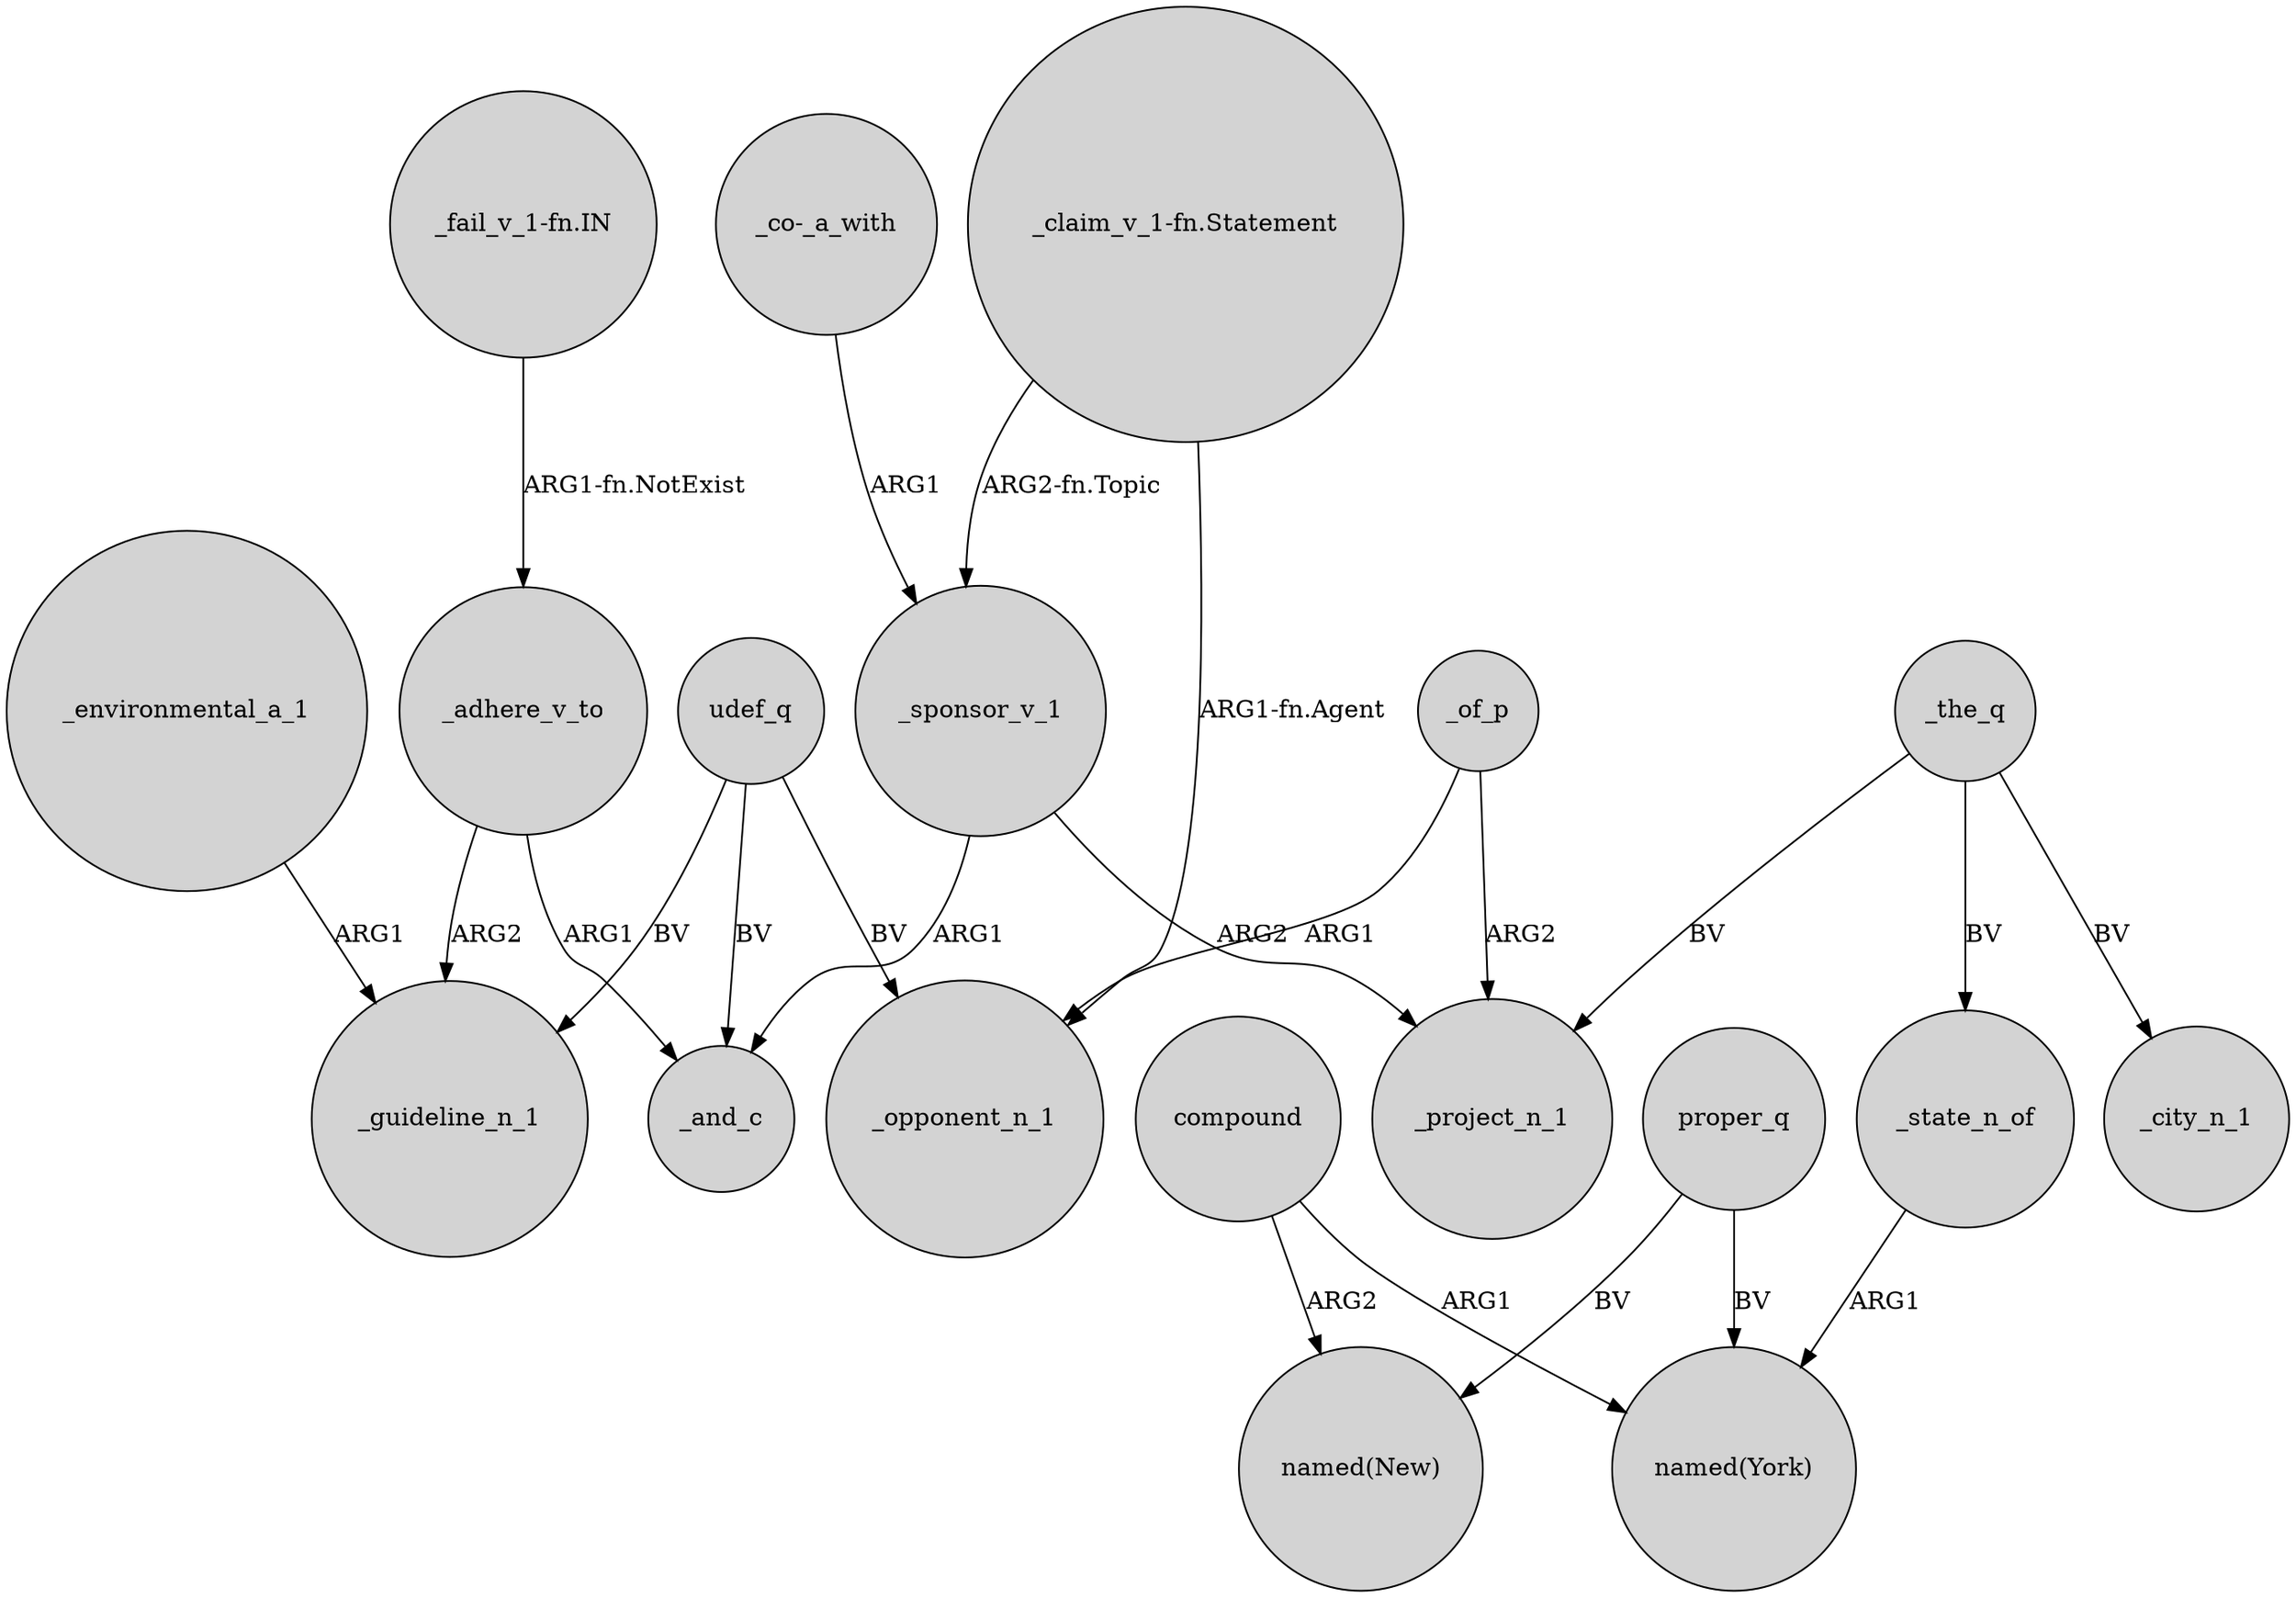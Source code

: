 digraph {
	node [shape=circle style=filled]
	"_fail_v_1-fn.IN" -> _adhere_v_to [label="ARG1-fn.NotExist"]
	compound -> "named(New)" [label=ARG2]
	proper_q -> "named(New)" [label=BV]
	"_claim_v_1-fn.Statement" -> _opponent_n_1 [label="ARG1-fn.Agent"]
	udef_q -> _guideline_n_1 [label=BV]
	_the_q -> _project_n_1 [label=BV]
	_the_q -> _state_n_of [label=BV]
	udef_q -> _opponent_n_1 [label=BV]
	_of_p -> _opponent_n_1 [label=ARG1]
	compound -> "named(York)" [label=ARG1]
	_environmental_a_1 -> _guideline_n_1 [label=ARG1]
	_sponsor_v_1 -> _project_n_1 [label=ARG2]
	_adhere_v_to -> _and_c [label=ARG1]
	_the_q -> _city_n_1 [label=BV]
	"_claim_v_1-fn.Statement" -> _sponsor_v_1 [label="ARG2-fn.Topic"]
	_state_n_of -> "named(York)" [label=ARG1]
	_sponsor_v_1 -> _and_c [label=ARG1]
	_of_p -> _project_n_1 [label=ARG2]
	"_co-_a_with" -> _sponsor_v_1 [label=ARG1]
	proper_q -> "named(York)" [label=BV]
	udef_q -> _and_c [label=BV]
	_adhere_v_to -> _guideline_n_1 [label=ARG2]
}
